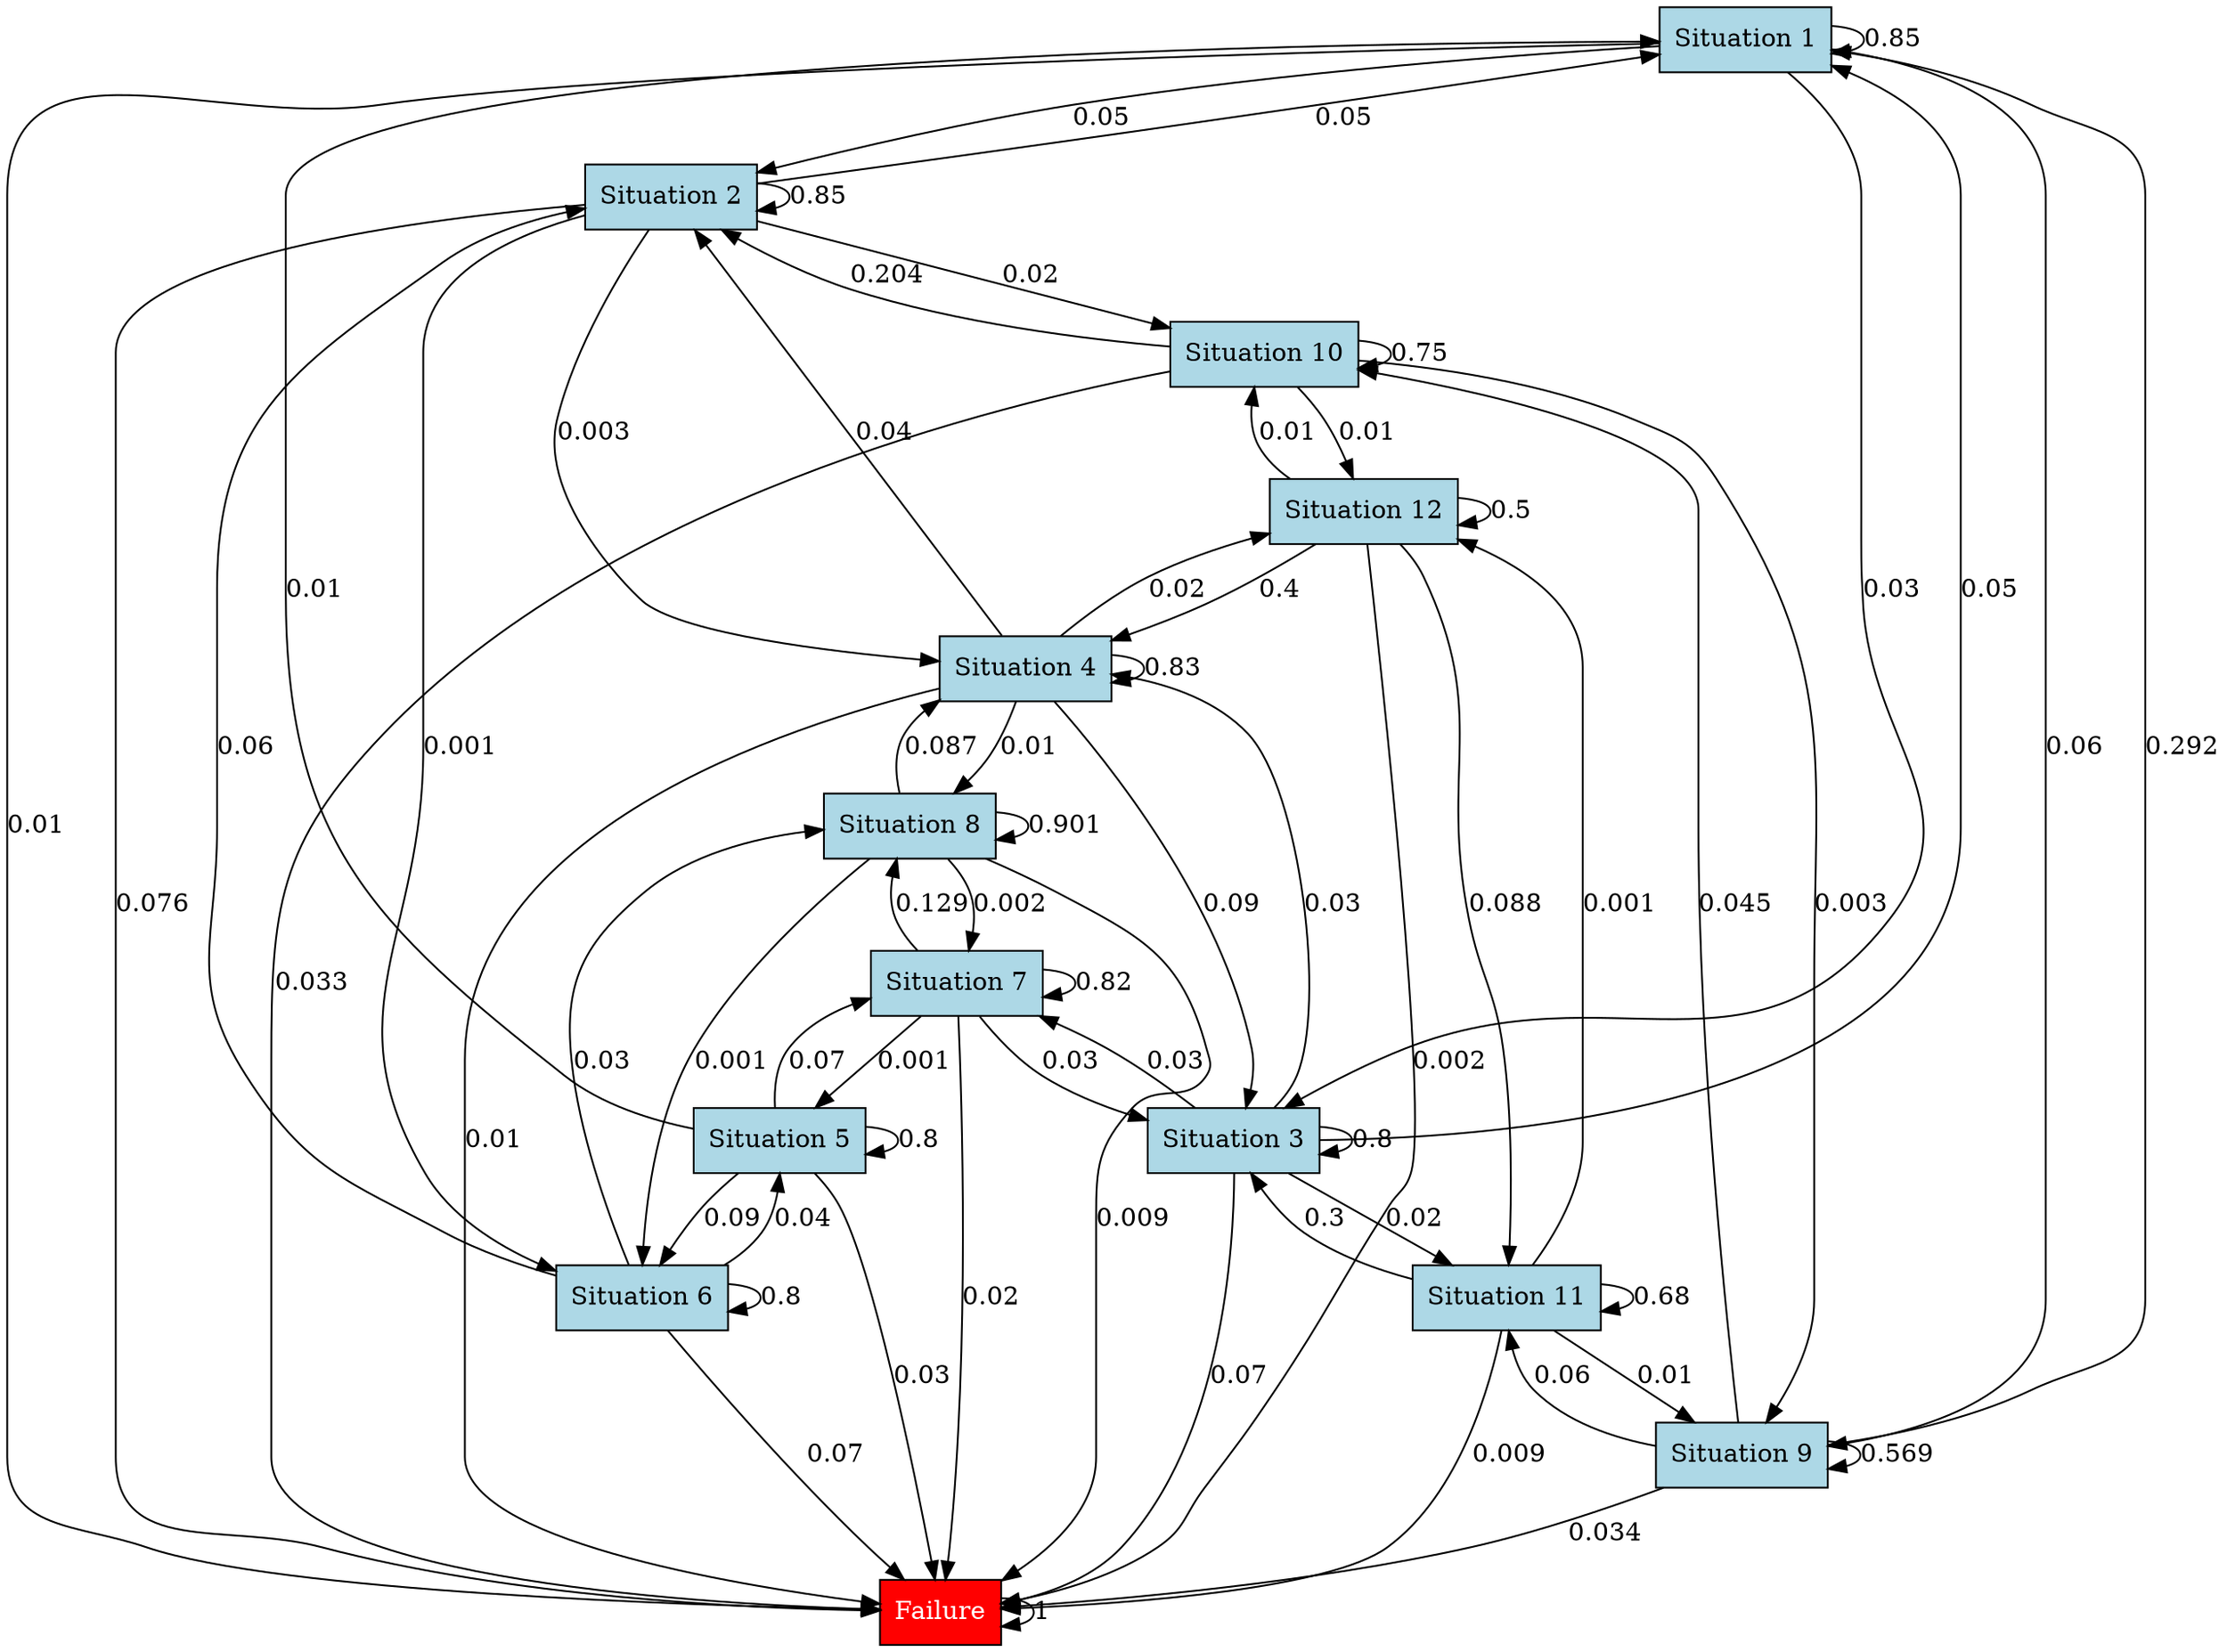digraph P {
node [shape=box, style=filled, fillcolor=lightblue];
// node [shape=box];
0 -> 0 [ label="1" ];
1 -> 0 [ label="0.01" ];
1 -> 1 [ label="0.85" ];
1 -> 2 [ label="0.05" ];
1 -> 3 [ label="0.03" ];
1 -> 9 [ label="0.06" ];
2 -> 0 [ label="0.076" ];
2 -> 1 [ label="0.05" ];
2 -> 2 [ label="0.85" ];
2 -> 4 [ label="0.003" ];
2 -> 6 [ label="0.001" ];
2 -> 10 [ label="0.02" ];
3 -> 0 [ label="0.07" ];
3 -> 1 [ label="0.05" ];
3 -> 3 [ label="0.8" ];
3 -> 4 [ label="0.03" ];
3 -> 7 [ label="0.03" ];
3 -> 11 [ label="0.02" ];
4 -> 0 [ label="0.01" ];
4 -> 2 [ label="0.04" ];
4 -> 3 [ label="0.09" ];
4 -> 4 [ label="0.83" ];
4 -> 8 [ label="0.01" ];
4 -> 12 [ label="0.02" ];
5 -> 0 [ label="0.03" ];
5 -> 1 [ label="0.01" ];
5 -> 5 [ label="0.8" ];
5 -> 6 [ label="0.09" ];
5 -> 7 [ label="0.07" ];
6 -> 0 [ label="0.07" ];
6 -> 2 [ label="0.06" ];
6 -> 5 [ label="0.04" ];
6 -> 6 [ label="0.8" ];
6 -> 8 [ label="0.03" ];
7 -> 0 [ label="0.02" ];
7 -> 3 [ label="0.03" ];
7 -> 5 [ label="0.001" ];
7 -> 7 [ label="0.82" ];
7 -> 8 [ label="0.129" ];
8 -> 0 [ label="0.009" ];
8 -> 4 [ label="0.087" ];
8 -> 6 [ label="0.001" ];
8 -> 7 [ label="0.002" ];
8 -> 8 [ label="0.901" ];
9 -> 0 [ label="0.034" ];
9 -> 1 [ label="0.292" ];
9 -> 9 [ label="0.569" ];
9 -> 10 [ label="0.045" ];
9 -> 11 [ label="0.06" ];
10 -> 0 [ label="0.033" ];
10 -> 2 [ label="0.204" ];
10 -> 9 [ label="0.003" ];
10 -> 10 [ label="0.75" ];
10 -> 12 [ label="0.01" ];
11 -> 0 [ label="0.009" ];
11 -> 3 [ label="0.3" ];
11 -> 9 [ label="0.01" ];
11 -> 11 [ label="0.68" ];
11 -> 12 [ label="0.001" ];
12 -> 0 [ label="0.002" ];
12 -> 4 [ label="0.4" ];
12 -> 10 [ label="0.01" ];
12 -> 11 [ label="0.088" ];
12 -> 12 [ label="0.5" ];
// 0 [label="Failure\n"];
0 [label="Failure\n", style=filled, fillcolor=red, fontcolor=white];
1 [label="Situation 1\n"];
2 [label="Situation 2\n"];
3 [label="Situation 3\n"];
4 [label="Situation 4\n"];
5 [label="Situation 5\n"];
6 [label="Situation 6\n"];
7 [label="Situation 7\n"];
8 [label="Situation 8\n"];
9 [label="Situation 9\n"];
10 [label="Situation 10\n"];
11 [label="Situation 11\n"];
12 [label="Situation 12\n"];
}

